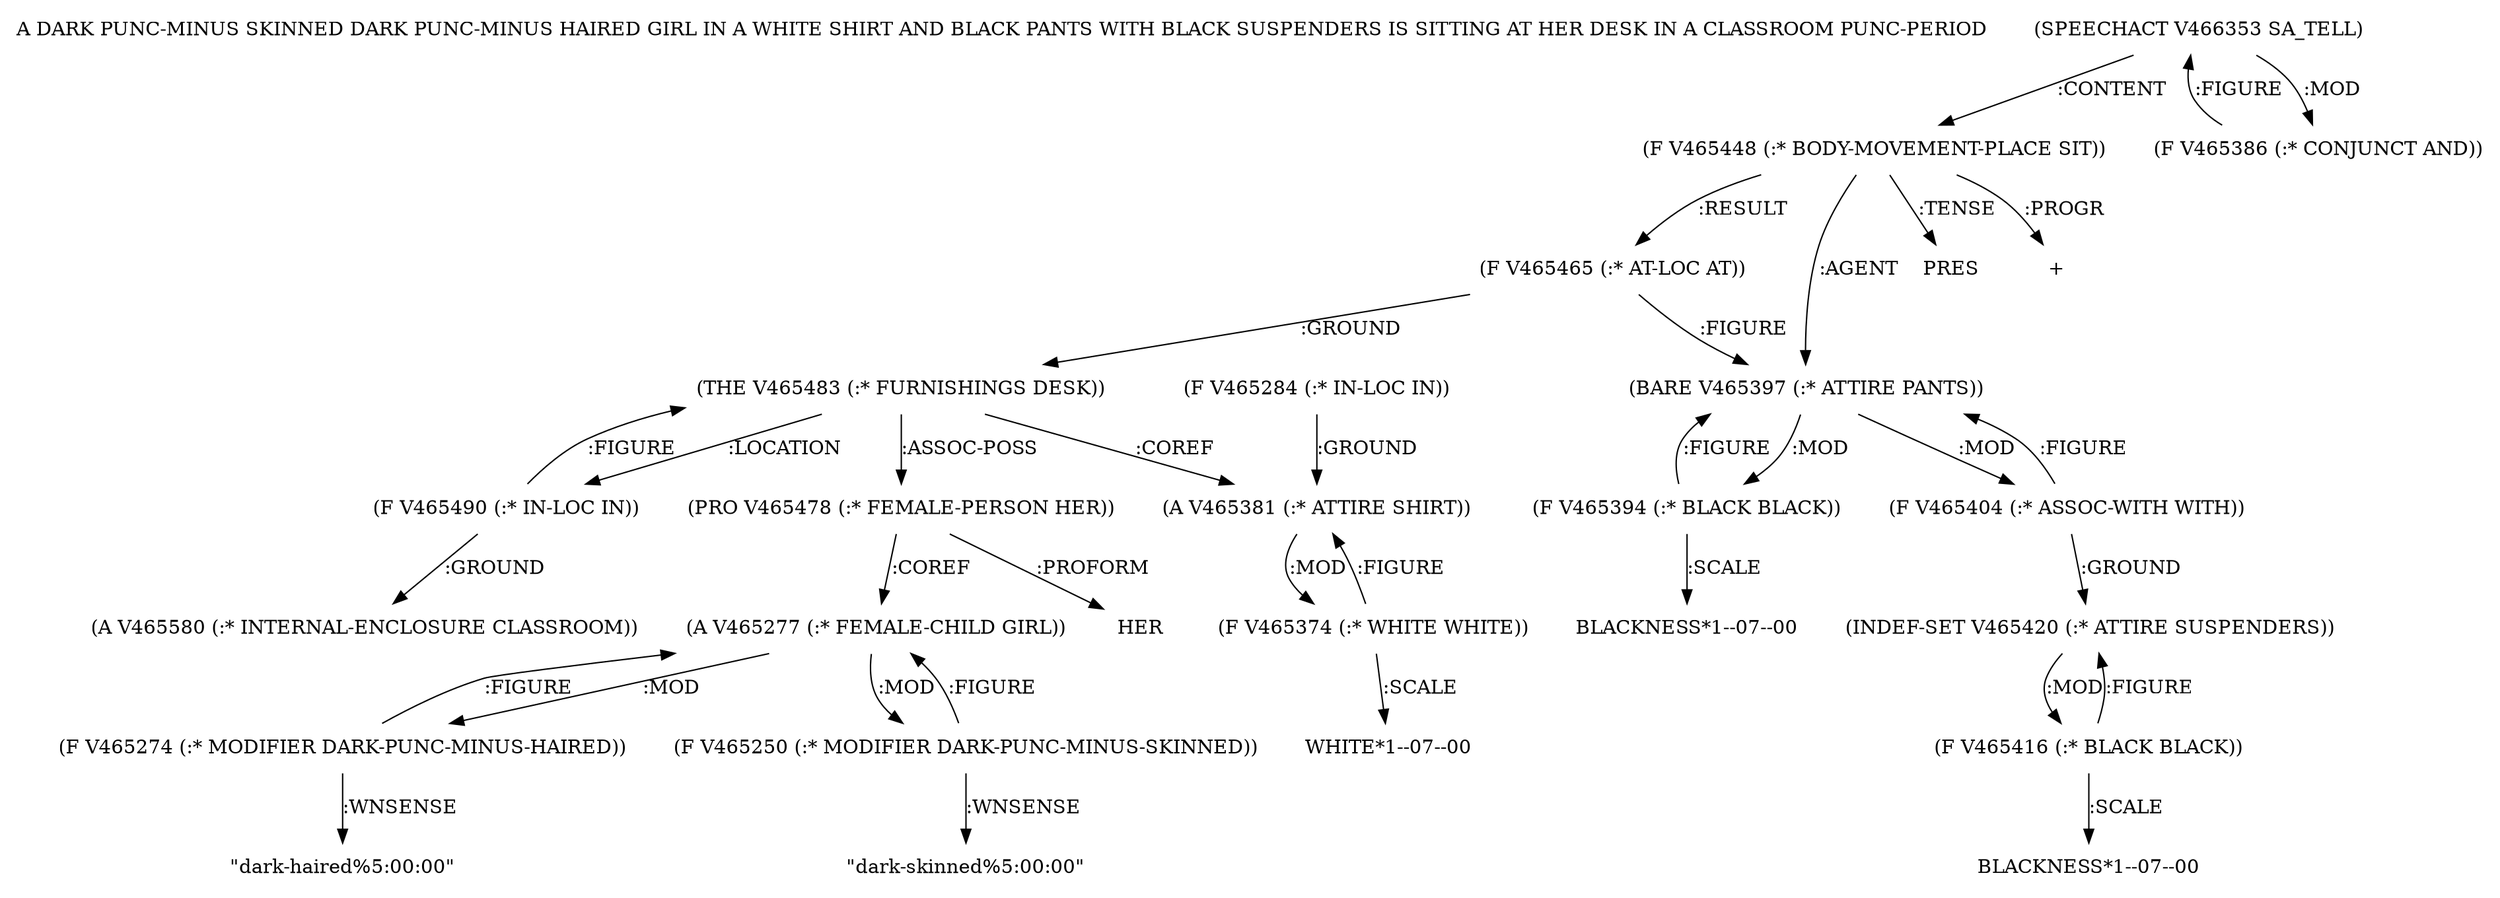 digraph Terms {
  node [shape=none]
  "A DARK PUNC-MINUS SKINNED DARK PUNC-MINUS HAIRED GIRL IN A WHITE SHIRT AND BLACK PANTS WITH BLACK SUSPENDERS IS SITTING AT HER DESK IN A CLASSROOM PUNC-PERIOD"
  "V466353" [label="(SPEECHACT V466353 SA_TELL)"]
  "V466353" -> "V465448" [label=":CONTENT"]
  "V466353" -> "V465386" [label=":MOD"]
  "V465386" [label="(F V465386 (:* CONJUNCT AND))"]
  "V465386" -> "V466353" [label=":FIGURE"]
  "V465448" [label="(F V465448 (:* BODY-MOVEMENT-PLACE SIT))"]
  "V465448" -> "V465465" [label=":RESULT"]
  "V465448" -> "V465397" [label=":AGENT"]
  "V465448" -> "NT476228" [label=":TENSE"]
  "NT476228" [label="PRES"]
  "V465448" -> "NT476229" [label=":PROGR"]
  "NT476229" [label="+"]
  "V465397" [label="(BARE V465397 (:* ATTIRE PANTS))"]
  "V465397" -> "V465404" [label=":MOD"]
  "V465397" -> "V465394" [label=":MOD"]
  "V465394" [label="(F V465394 (:* BLACK BLACK))"]
  "V465394" -> "V465397" [label=":FIGURE"]
  "V465394" -> "NT476230" [label=":SCALE"]
  "NT476230" [label="BLACKNESS*1--07--00"]
  "V465404" [label="(F V465404 (:* ASSOC-WITH WITH))"]
  "V465404" -> "V465420" [label=":GROUND"]
  "V465404" -> "V465397" [label=":FIGURE"]
  "V465420" [label="(INDEF-SET V465420 (:* ATTIRE SUSPENDERS))"]
  "V465420" -> "V465416" [label=":MOD"]
  "V465416" [label="(F V465416 (:* BLACK BLACK))"]
  "V465416" -> "V465420" [label=":FIGURE"]
  "V465416" -> "NT476231" [label=":SCALE"]
  "NT476231" [label="BLACKNESS*1--07--00"]
  "V465465" [label="(F V465465 (:* AT-LOC AT))"]
  "V465465" -> "V465483" [label=":GROUND"]
  "V465465" -> "V465397" [label=":FIGURE"]
  "V465483" [label="(THE V465483 (:* FURNISHINGS DESK))"]
  "V465483" -> "V465478" [label=":ASSOC-POSS"]
  "V465483" -> "V465490" [label=":LOCATION"]
  "V465483" -> "V465381" [label=":COREF"]
  "V465478" [label="(PRO V465478 (:* FEMALE-PERSON HER))"]
  "V465478" -> "NT476232" [label=":PROFORM"]
  "NT476232" [label="HER"]
  "V465478" -> "V465277" [label=":COREF"]
  "V465490" [label="(F V465490 (:* IN-LOC IN))"]
  "V465490" -> "V465580" [label=":GROUND"]
  "V465490" -> "V465483" [label=":FIGURE"]
  "V465580" [label="(A V465580 (:* INTERNAL-ENCLOSURE CLASSROOM))"]
  "V465284" [label="(F V465284 (:* IN-LOC IN))"]
  "V465284" -> "V465381" [label=":GROUND"]
  "V465381" [label="(A V465381 (:* ATTIRE SHIRT))"]
  "V465381" -> "V465374" [label=":MOD"]
  "V465374" [label="(F V465374 (:* WHITE WHITE))"]
  "V465374" -> "V465381" [label=":FIGURE"]
  "V465374" -> "NT476233" [label=":SCALE"]
  "NT476233" [label="WHITE*1--07--00"]
  "V465277" [label="(A V465277 (:* FEMALE-CHILD GIRL))"]
  "V465277" -> "V465250" [label=":MOD"]
  "V465277" -> "V465274" [label=":MOD"]
  "V465250" [label="(F V465250 (:* MODIFIER DARK-PUNC-MINUS-SKINNED))"]
  "V465250" -> "V465277" [label=":FIGURE"]
  "V465250" -> "NT476234" [label=":WNSENSE"]
  "NT476234" [label="\"dark-skinned%5:00:00\""]
  "V465274" [label="(F V465274 (:* MODIFIER DARK-PUNC-MINUS-HAIRED))"]
  "V465274" -> "V465277" [label=":FIGURE"]
  "V465274" -> "NT476235" [label=":WNSENSE"]
  "NT476235" [label="\"dark-haired%5:00:00\""]
}

